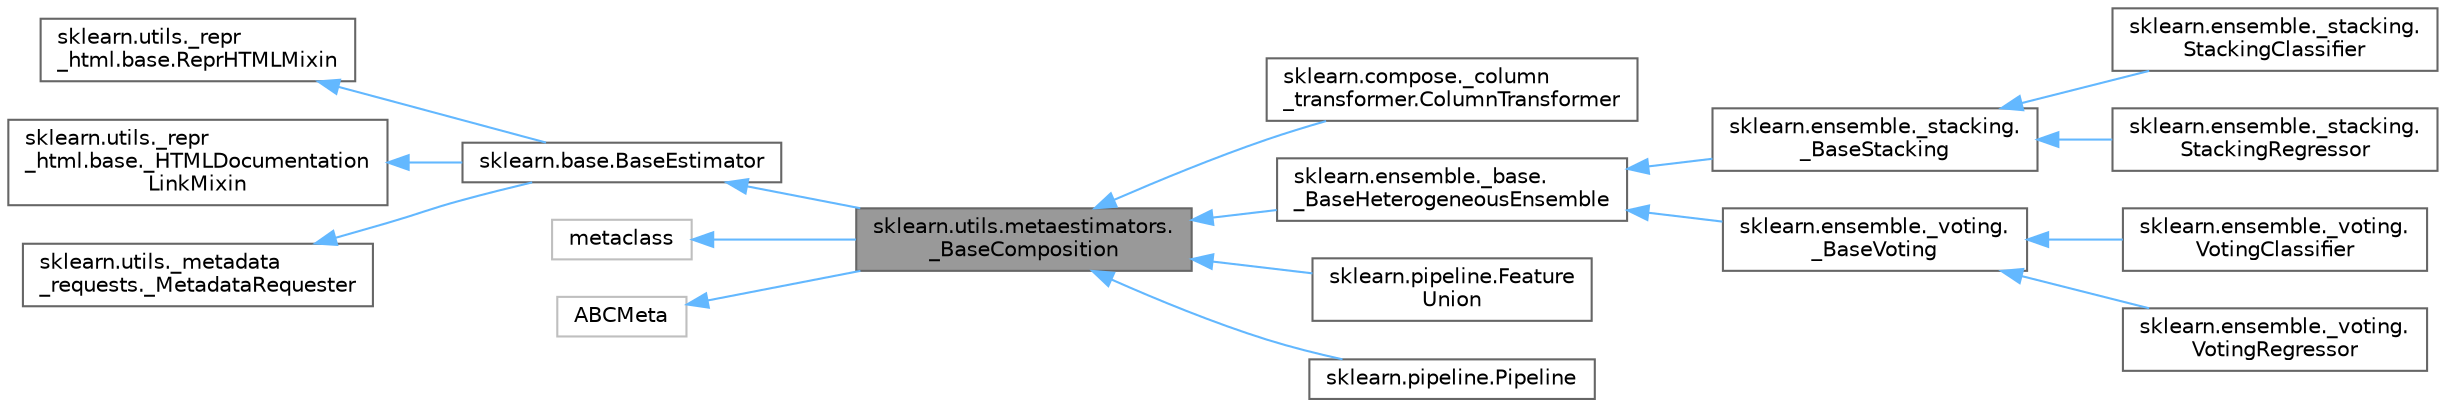 digraph "sklearn.utils.metaestimators._BaseComposition"
{
 // LATEX_PDF_SIZE
  bgcolor="transparent";
  edge [fontname=Helvetica,fontsize=10,labelfontname=Helvetica,labelfontsize=10];
  node [fontname=Helvetica,fontsize=10,shape=box,height=0.2,width=0.4];
  rankdir="LR";
  Node1 [id="Node000001",label="sklearn.utils.metaestimators.\l_BaseComposition",height=0.2,width=0.4,color="gray40", fillcolor="grey60", style="filled", fontcolor="black",tooltip=" "];
  Node2 -> Node1 [id="edge17_Node000001_Node000002",dir="back",color="steelblue1",style="solid",tooltip=" "];
  Node2 [id="Node000002",label="sklearn.base.BaseEstimator",height=0.2,width=0.4,color="gray40", fillcolor="white", style="filled",URL="$d3/d20/classsklearn_1_1base_1_1BaseEstimator.html",tooltip=" "];
  Node3 -> Node2 [id="edge18_Node000002_Node000003",dir="back",color="steelblue1",style="solid",tooltip=" "];
  Node3 [id="Node000003",label="sklearn.utils._repr\l_html.base.ReprHTMLMixin",height=0.2,width=0.4,color="gray40", fillcolor="white", style="filled",URL="$d3/d50/classsklearn_1_1utils_1_1__repr__html_1_1base_1_1ReprHTMLMixin.html",tooltip=" "];
  Node4 -> Node2 [id="edge19_Node000002_Node000004",dir="back",color="steelblue1",style="solid",tooltip=" "];
  Node4 [id="Node000004",label="sklearn.utils._repr\l_html.base._HTMLDocumentation\lLinkMixin",height=0.2,width=0.4,color="gray40", fillcolor="white", style="filled",URL="$d5/d05/classsklearn_1_1utils_1_1__repr__html_1_1base_1_1__HTMLDocumentationLinkMixin.html",tooltip=" "];
  Node5 -> Node2 [id="edge20_Node000002_Node000005",dir="back",color="steelblue1",style="solid",tooltip=" "];
  Node5 [id="Node000005",label="sklearn.utils._metadata\l_requests._MetadataRequester",height=0.2,width=0.4,color="gray40", fillcolor="white", style="filled",URL="$d6/dfa/classsklearn_1_1utils_1_1__metadata__requests_1_1__MetadataRequester.html",tooltip=" "];
  Node6 -> Node1 [id="edge21_Node000001_Node000006",dir="back",color="steelblue1",style="solid",tooltip=" "];
  Node6 [id="Node000006",label="metaclass",height=0.2,width=0.4,color="grey75", fillcolor="white", style="filled",URL="$d1/d9a/classmetaclass.html",tooltip=" "];
  Node7 -> Node1 [id="edge22_Node000001_Node000007",dir="back",color="steelblue1",style="solid",tooltip=" "];
  Node7 [id="Node000007",label="ABCMeta",height=0.2,width=0.4,color="grey75", fillcolor="white", style="filled",URL="$df/d42/classABCMeta.html",tooltip=" "];
  Node1 -> Node8 [id="edge23_Node000001_Node000008",dir="back",color="steelblue1",style="solid",tooltip=" "];
  Node8 [id="Node000008",label="sklearn.compose._column\l_transformer.ColumnTransformer",height=0.2,width=0.4,color="gray40", fillcolor="white", style="filled",URL="$d4/d42/classsklearn_1_1compose_1_1__column__transformer_1_1ColumnTransformer.html",tooltip=" "];
  Node1 -> Node9 [id="edge24_Node000001_Node000009",dir="back",color="steelblue1",style="solid",tooltip=" "];
  Node9 [id="Node000009",label="sklearn.ensemble._base.\l_BaseHeterogeneousEnsemble",height=0.2,width=0.4,color="gray40", fillcolor="white", style="filled",URL="$d0/d00/classsklearn_1_1ensemble_1_1__base_1_1__BaseHeterogeneousEnsemble.html",tooltip=" "];
  Node9 -> Node10 [id="edge25_Node000009_Node000010",dir="back",color="steelblue1",style="solid",tooltip=" "];
  Node10 [id="Node000010",label="sklearn.ensemble._stacking.\l_BaseStacking",height=0.2,width=0.4,color="gray40", fillcolor="white", style="filled",URL="$d1/d9b/classsklearn_1_1ensemble_1_1__stacking_1_1__BaseStacking.html",tooltip=" "];
  Node10 -> Node11 [id="edge26_Node000010_Node000011",dir="back",color="steelblue1",style="solid",tooltip=" "];
  Node11 [id="Node000011",label="sklearn.ensemble._stacking.\lStackingClassifier",height=0.2,width=0.4,color="gray40", fillcolor="white", style="filled",URL="$d0/d20/classsklearn_1_1ensemble_1_1__stacking_1_1StackingClassifier.html",tooltip=" "];
  Node10 -> Node12 [id="edge27_Node000010_Node000012",dir="back",color="steelblue1",style="solid",tooltip=" "];
  Node12 [id="Node000012",label="sklearn.ensemble._stacking.\lStackingRegressor",height=0.2,width=0.4,color="gray40", fillcolor="white", style="filled",URL="$d7/dd2/classsklearn_1_1ensemble_1_1__stacking_1_1StackingRegressor.html",tooltip=" "];
  Node9 -> Node13 [id="edge28_Node000009_Node000013",dir="back",color="steelblue1",style="solid",tooltip=" "];
  Node13 [id="Node000013",label="sklearn.ensemble._voting.\l_BaseVoting",height=0.2,width=0.4,color="gray40", fillcolor="white", style="filled",URL="$d3/d82/classsklearn_1_1ensemble_1_1__voting_1_1__BaseVoting.html",tooltip=" "];
  Node13 -> Node14 [id="edge29_Node000013_Node000014",dir="back",color="steelblue1",style="solid",tooltip=" "];
  Node14 [id="Node000014",label="sklearn.ensemble._voting.\lVotingClassifier",height=0.2,width=0.4,color="gray40", fillcolor="white", style="filled",URL="$d9/d8a/classsklearn_1_1ensemble_1_1__voting_1_1VotingClassifier.html",tooltip=" "];
  Node13 -> Node15 [id="edge30_Node000013_Node000015",dir="back",color="steelblue1",style="solid",tooltip=" "];
  Node15 [id="Node000015",label="sklearn.ensemble._voting.\lVotingRegressor",height=0.2,width=0.4,color="gray40", fillcolor="white", style="filled",URL="$db/d61/classsklearn_1_1ensemble_1_1__voting_1_1VotingRegressor.html",tooltip=" "];
  Node1 -> Node16 [id="edge31_Node000001_Node000016",dir="back",color="steelblue1",style="solid",tooltip=" "];
  Node16 [id="Node000016",label="sklearn.pipeline.Feature\lUnion",height=0.2,width=0.4,color="gray40", fillcolor="white", style="filled",URL="$d5/dc3/classsklearn_1_1pipeline_1_1FeatureUnion.html",tooltip=" "];
  Node1 -> Node17 [id="edge32_Node000001_Node000017",dir="back",color="steelblue1",style="solid",tooltip=" "];
  Node17 [id="Node000017",label="sklearn.pipeline.Pipeline",height=0.2,width=0.4,color="gray40", fillcolor="white", style="filled",URL="$dc/dbb/classsklearn_1_1pipeline_1_1Pipeline.html",tooltip=" "];
}
